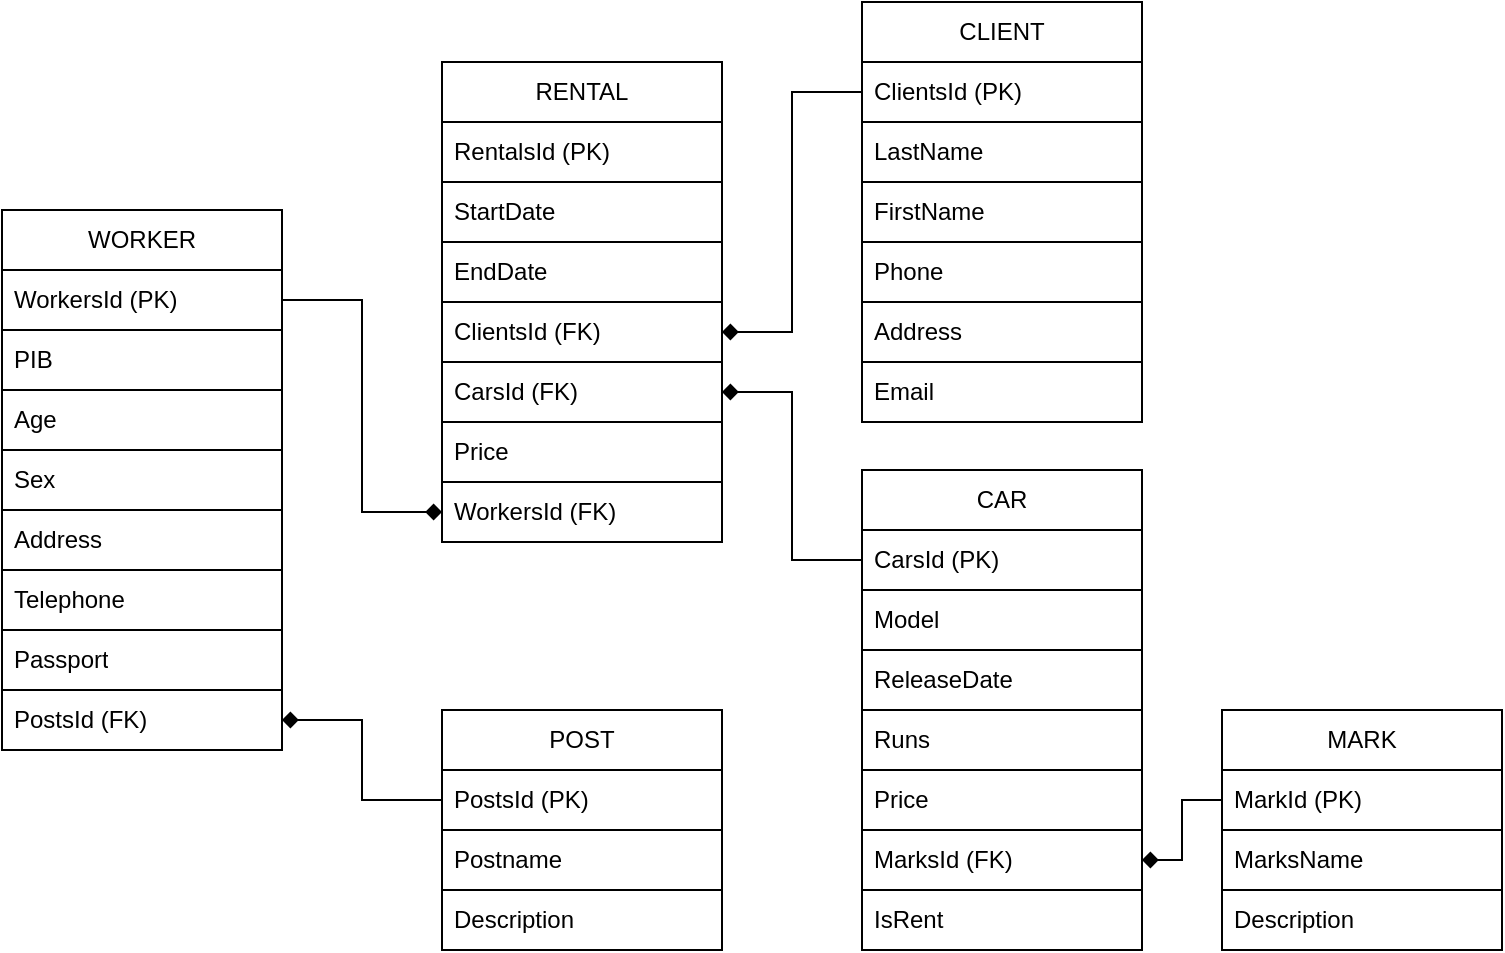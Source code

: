 <mxfile version="24.4.13" type="github">
  <diagram name="Page-1" id="KNaNhQRSMSQX3RC0-Ce5">
    <mxGraphModel dx="893" dy="487" grid="0" gridSize="10" guides="1" tooltips="1" connect="1" arrows="1" fold="1" page="1" pageScale="1" pageWidth="850" pageHeight="1100" math="0" shadow="0">
      <root>
        <mxCell id="0" />
        <mxCell id="1" parent="0" />
        <mxCell id="VzZXwqbzbKZ1KP2QfOk_-1" value="&lt;div&gt;WORKER&lt;/div&gt;" style="swimlane;fontStyle=0;childLayout=stackLayout;horizontal=1;startSize=30;horizontalStack=0;resizeParent=1;resizeParentMax=0;resizeLast=0;collapsible=1;marginBottom=0;whiteSpace=wrap;html=1;" vertex="1" parent="1">
          <mxGeometry x="40" y="243" width="140" height="270" as="geometry" />
        </mxCell>
        <mxCell id="VzZXwqbzbKZ1KP2QfOk_-2" value="&lt;div&gt;WorkersId (PK)&lt;br&gt;&lt;/div&gt;" style="text;strokeColor=default;fillColor=none;align=left;verticalAlign=middle;spacingLeft=4;spacingRight=4;overflow=hidden;points=[[0,0.5],[1,0.5]];portConstraint=eastwest;rotatable=0;whiteSpace=wrap;html=1;" vertex="1" parent="VzZXwqbzbKZ1KP2QfOk_-1">
          <mxGeometry y="30" width="140" height="30" as="geometry" />
        </mxCell>
        <mxCell id="VzZXwqbzbKZ1KP2QfOk_-3" value="PIB" style="text;strokeColor=default;fillColor=none;align=left;verticalAlign=middle;spacingLeft=4;spacingRight=4;overflow=hidden;points=[[0,0.5],[1,0.5]];portConstraint=eastwest;rotatable=0;whiteSpace=wrap;html=1;" vertex="1" parent="VzZXwqbzbKZ1KP2QfOk_-1">
          <mxGeometry y="60" width="140" height="30" as="geometry" />
        </mxCell>
        <mxCell id="VzZXwqbzbKZ1KP2QfOk_-4" value="&lt;div&gt;Age&lt;/div&gt;" style="text;strokeColor=default;fillColor=none;align=left;verticalAlign=middle;spacingLeft=4;spacingRight=4;overflow=hidden;points=[[0,0.5],[1,0.5]];portConstraint=eastwest;rotatable=0;whiteSpace=wrap;html=1;" vertex="1" parent="VzZXwqbzbKZ1KP2QfOk_-1">
          <mxGeometry y="90" width="140" height="30" as="geometry" />
        </mxCell>
        <mxCell id="VzZXwqbzbKZ1KP2QfOk_-6" value="Sex" style="text;strokeColor=default;fillColor=none;align=left;verticalAlign=middle;spacingLeft=4;spacingRight=4;overflow=hidden;points=[[0,0.5],[1,0.5]];portConstraint=eastwest;rotatable=0;whiteSpace=wrap;html=1;" vertex="1" parent="VzZXwqbzbKZ1KP2QfOk_-1">
          <mxGeometry y="120" width="140" height="30" as="geometry" />
        </mxCell>
        <mxCell id="VzZXwqbzbKZ1KP2QfOk_-7" value="&lt;div&gt;Address&lt;/div&gt;" style="text;strokeColor=default;fillColor=none;align=left;verticalAlign=middle;spacingLeft=4;spacingRight=4;overflow=hidden;points=[[0,0.5],[1,0.5]];portConstraint=eastwest;rotatable=0;whiteSpace=wrap;html=1;" vertex="1" parent="VzZXwqbzbKZ1KP2QfOk_-1">
          <mxGeometry y="150" width="140" height="30" as="geometry" />
        </mxCell>
        <mxCell id="VzZXwqbzbKZ1KP2QfOk_-8" value="Telephone" style="text;strokeColor=default;fillColor=none;align=left;verticalAlign=middle;spacingLeft=4;spacingRight=4;overflow=hidden;points=[[0,0.5],[1,0.5]];portConstraint=eastwest;rotatable=0;whiteSpace=wrap;html=1;" vertex="1" parent="VzZXwqbzbKZ1KP2QfOk_-1">
          <mxGeometry y="180" width="140" height="30" as="geometry" />
        </mxCell>
        <mxCell id="VzZXwqbzbKZ1KP2QfOk_-9" value="Passport" style="text;strokeColor=default;fillColor=none;align=left;verticalAlign=middle;spacingLeft=4;spacingRight=4;overflow=hidden;points=[[0,0.5],[1,0.5]];portConstraint=eastwest;rotatable=0;whiteSpace=wrap;html=1;" vertex="1" parent="VzZXwqbzbKZ1KP2QfOk_-1">
          <mxGeometry y="210" width="140" height="30" as="geometry" />
        </mxCell>
        <mxCell id="VzZXwqbzbKZ1KP2QfOk_-18" value="PostsId (FK)" style="text;strokeColor=default;fillColor=none;align=left;verticalAlign=middle;spacingLeft=4;spacingRight=4;overflow=hidden;points=[[0,0.5],[1,0.5]];portConstraint=eastwest;rotatable=0;whiteSpace=wrap;html=1;" vertex="1" parent="VzZXwqbzbKZ1KP2QfOk_-1">
          <mxGeometry y="240" width="140" height="30" as="geometry" />
        </mxCell>
        <mxCell id="VzZXwqbzbKZ1KP2QfOk_-19" value="POST" style="swimlane;fontStyle=0;childLayout=stackLayout;horizontal=1;startSize=30;horizontalStack=0;resizeParent=1;resizeParentMax=0;resizeLast=0;collapsible=1;marginBottom=0;whiteSpace=wrap;html=1;" vertex="1" parent="1">
          <mxGeometry x="260" y="493" width="140" height="120" as="geometry" />
        </mxCell>
        <mxCell id="VzZXwqbzbKZ1KP2QfOk_-20" value="PostsId (PK)" style="text;strokeColor=default;fillColor=none;align=left;verticalAlign=middle;spacingLeft=4;spacingRight=4;overflow=hidden;points=[[0,0.5],[1,0.5]];portConstraint=eastwest;rotatable=0;whiteSpace=wrap;html=1;" vertex="1" parent="VzZXwqbzbKZ1KP2QfOk_-19">
          <mxGeometry y="30" width="140" height="30" as="geometry" />
        </mxCell>
        <mxCell id="VzZXwqbzbKZ1KP2QfOk_-21" value="Postname" style="text;strokeColor=default;fillColor=none;align=left;verticalAlign=middle;spacingLeft=4;spacingRight=4;overflow=hidden;points=[[0,0.5],[1,0.5]];portConstraint=eastwest;rotatable=0;whiteSpace=wrap;html=1;" vertex="1" parent="VzZXwqbzbKZ1KP2QfOk_-19">
          <mxGeometry y="60" width="140" height="30" as="geometry" />
        </mxCell>
        <mxCell id="VzZXwqbzbKZ1KP2QfOk_-22" value="Description" style="text;strokeColor=default;fillColor=none;align=left;verticalAlign=middle;spacingLeft=4;spacingRight=4;overflow=hidden;points=[[0,0.5],[1,0.5]];portConstraint=eastwest;rotatable=0;whiteSpace=wrap;html=1;" vertex="1" parent="VzZXwqbzbKZ1KP2QfOk_-19">
          <mxGeometry y="90" width="140" height="30" as="geometry" />
        </mxCell>
        <mxCell id="VzZXwqbzbKZ1KP2QfOk_-28" style="edgeStyle=orthogonalEdgeStyle;rounded=0;orthogonalLoop=1;jettySize=auto;html=1;entryX=1;entryY=0.5;entryDx=0;entryDy=0;endArrow=diamond;endFill=1;exitX=0;exitY=0.5;exitDx=0;exitDy=0;" edge="1" parent="1" source="VzZXwqbzbKZ1KP2QfOk_-20" target="VzZXwqbzbKZ1KP2QfOk_-18">
          <mxGeometry relative="1" as="geometry" />
        </mxCell>
        <mxCell id="VzZXwqbzbKZ1KP2QfOk_-29" value="RENTAL" style="swimlane;fontStyle=0;childLayout=stackLayout;horizontal=1;startSize=30;horizontalStack=0;resizeParent=1;resizeParentMax=0;resizeLast=0;collapsible=1;marginBottom=0;whiteSpace=wrap;html=1;" vertex="1" parent="1">
          <mxGeometry x="260" y="169" width="140" height="240" as="geometry" />
        </mxCell>
        <mxCell id="VzZXwqbzbKZ1KP2QfOk_-30" value="RentalsId (PK)" style="text;strokeColor=default;fillColor=none;align=left;verticalAlign=middle;spacingLeft=4;spacingRight=4;overflow=hidden;points=[[0,0.5],[1,0.5]];portConstraint=eastwest;rotatable=0;whiteSpace=wrap;html=1;" vertex="1" parent="VzZXwqbzbKZ1KP2QfOk_-29">
          <mxGeometry y="30" width="140" height="30" as="geometry" />
        </mxCell>
        <mxCell id="VzZXwqbzbKZ1KP2QfOk_-31" value="StartDate" style="text;strokeColor=default;fillColor=none;align=left;verticalAlign=middle;spacingLeft=4;spacingRight=4;overflow=hidden;points=[[0,0.5],[1,0.5]];portConstraint=eastwest;rotatable=0;whiteSpace=wrap;html=1;" vertex="1" parent="VzZXwqbzbKZ1KP2QfOk_-29">
          <mxGeometry y="60" width="140" height="30" as="geometry" />
        </mxCell>
        <mxCell id="VzZXwqbzbKZ1KP2QfOk_-32" value="EndDate" style="text;strokeColor=default;fillColor=none;align=left;verticalAlign=middle;spacingLeft=4;spacingRight=4;overflow=hidden;points=[[0,0.5],[1,0.5]];portConstraint=eastwest;rotatable=0;whiteSpace=wrap;html=1;" vertex="1" parent="VzZXwqbzbKZ1KP2QfOk_-29">
          <mxGeometry y="90" width="140" height="30" as="geometry" />
        </mxCell>
        <mxCell id="VzZXwqbzbKZ1KP2QfOk_-33" value="&lt;div&gt;ClientsId (FK)&lt;br&gt;&lt;/div&gt;" style="text;strokeColor=default;fillColor=none;align=left;verticalAlign=middle;spacingLeft=4;spacingRight=4;overflow=hidden;points=[[0,0.5],[1,0.5]];portConstraint=eastwest;rotatable=0;whiteSpace=wrap;html=1;" vertex="1" parent="VzZXwqbzbKZ1KP2QfOk_-29">
          <mxGeometry y="120" width="140" height="30" as="geometry" />
        </mxCell>
        <mxCell id="VzZXwqbzbKZ1KP2QfOk_-34" value="CarsId (FK)" style="text;strokeColor=default;fillColor=none;align=left;verticalAlign=middle;spacingLeft=4;spacingRight=4;overflow=hidden;points=[[0,0.5],[1,0.5]];portConstraint=eastwest;rotatable=0;whiteSpace=wrap;html=1;" vertex="1" parent="VzZXwqbzbKZ1KP2QfOk_-29">
          <mxGeometry y="150" width="140" height="30" as="geometry" />
        </mxCell>
        <mxCell id="VzZXwqbzbKZ1KP2QfOk_-35" value="Price" style="text;strokeColor=default;fillColor=none;align=left;verticalAlign=middle;spacingLeft=4;spacingRight=4;overflow=hidden;points=[[0,0.5],[1,0.5]];portConstraint=eastwest;rotatable=0;whiteSpace=wrap;html=1;" vertex="1" parent="VzZXwqbzbKZ1KP2QfOk_-29">
          <mxGeometry y="180" width="140" height="30" as="geometry" />
        </mxCell>
        <mxCell id="VzZXwqbzbKZ1KP2QfOk_-36" value="WorkersId (FK)" style="text;strokeColor=default;fillColor=none;align=left;verticalAlign=middle;spacingLeft=4;spacingRight=4;overflow=hidden;points=[[0,0.5],[1,0.5]];portConstraint=eastwest;rotatable=0;whiteSpace=wrap;html=1;" vertex="1" parent="VzZXwqbzbKZ1KP2QfOk_-29">
          <mxGeometry y="210" width="140" height="30" as="geometry" />
        </mxCell>
        <mxCell id="VzZXwqbzbKZ1KP2QfOk_-38" style="edgeStyle=orthogonalEdgeStyle;rounded=0;orthogonalLoop=1;jettySize=auto;html=1;entryX=0;entryY=0.5;entryDx=0;entryDy=0;endArrow=diamond;endFill=1;" edge="1" parent="1" source="VzZXwqbzbKZ1KP2QfOk_-2" target="VzZXwqbzbKZ1KP2QfOk_-36">
          <mxGeometry relative="1" as="geometry" />
        </mxCell>
        <mxCell id="VzZXwqbzbKZ1KP2QfOk_-47" value="CAR" style="swimlane;fontStyle=0;childLayout=stackLayout;horizontal=1;startSize=30;horizontalStack=0;resizeParent=1;resizeParentMax=0;resizeLast=0;collapsible=1;marginBottom=0;whiteSpace=wrap;html=1;" vertex="1" parent="1">
          <mxGeometry x="470" y="373" width="140" height="240" as="geometry" />
        </mxCell>
        <mxCell id="VzZXwqbzbKZ1KP2QfOk_-48" value="CarsId (PK)" style="text;strokeColor=default;fillColor=none;align=left;verticalAlign=middle;spacingLeft=4;spacingRight=4;overflow=hidden;points=[[0,0.5],[1,0.5]];portConstraint=eastwest;rotatable=0;whiteSpace=wrap;html=1;" vertex="1" parent="VzZXwqbzbKZ1KP2QfOk_-47">
          <mxGeometry y="30" width="140" height="30" as="geometry" />
        </mxCell>
        <mxCell id="VzZXwqbzbKZ1KP2QfOk_-49" value="Model" style="text;strokeColor=default;fillColor=none;align=left;verticalAlign=middle;spacingLeft=4;spacingRight=4;overflow=hidden;points=[[0,0.5],[1,0.5]];portConstraint=eastwest;rotatable=0;whiteSpace=wrap;html=1;" vertex="1" parent="VzZXwqbzbKZ1KP2QfOk_-47">
          <mxGeometry y="60" width="140" height="30" as="geometry" />
        </mxCell>
        <mxCell id="VzZXwqbzbKZ1KP2QfOk_-50" value="ReleaseDate" style="text;strokeColor=default;fillColor=none;align=left;verticalAlign=middle;spacingLeft=4;spacingRight=4;overflow=hidden;points=[[0,0.5],[1,0.5]];portConstraint=eastwest;rotatable=0;whiteSpace=wrap;html=1;" vertex="1" parent="VzZXwqbzbKZ1KP2QfOk_-47">
          <mxGeometry y="90" width="140" height="30" as="geometry" />
        </mxCell>
        <mxCell id="VzZXwqbzbKZ1KP2QfOk_-51" value="Runs" style="text;strokeColor=default;fillColor=none;align=left;verticalAlign=middle;spacingLeft=4;spacingRight=4;overflow=hidden;points=[[0,0.5],[1,0.5]];portConstraint=eastwest;rotatable=0;whiteSpace=wrap;html=1;" vertex="1" parent="VzZXwqbzbKZ1KP2QfOk_-47">
          <mxGeometry y="120" width="140" height="30" as="geometry" />
        </mxCell>
        <mxCell id="VzZXwqbzbKZ1KP2QfOk_-52" value="Price" style="text;strokeColor=default;fillColor=none;align=left;verticalAlign=middle;spacingLeft=4;spacingRight=4;overflow=hidden;points=[[0,0.5],[1,0.5]];portConstraint=eastwest;rotatable=0;whiteSpace=wrap;html=1;" vertex="1" parent="VzZXwqbzbKZ1KP2QfOk_-47">
          <mxGeometry y="150" width="140" height="30" as="geometry" />
        </mxCell>
        <mxCell id="VzZXwqbzbKZ1KP2QfOk_-53" value="MarksId (FK)" style="text;strokeColor=default;fillColor=none;align=left;verticalAlign=middle;spacingLeft=4;spacingRight=4;overflow=hidden;points=[[0,0.5],[1,0.5]];portConstraint=eastwest;rotatable=0;whiteSpace=wrap;html=1;" vertex="1" parent="VzZXwqbzbKZ1KP2QfOk_-47">
          <mxGeometry y="180" width="140" height="30" as="geometry" />
        </mxCell>
        <mxCell id="VzZXwqbzbKZ1KP2QfOk_-54" value="IsRent" style="text;strokeColor=default;fillColor=none;align=left;verticalAlign=middle;spacingLeft=4;spacingRight=4;overflow=hidden;points=[[0,0.5],[1,0.5]];portConstraint=eastwest;rotatable=0;whiteSpace=wrap;html=1;" vertex="1" parent="VzZXwqbzbKZ1KP2QfOk_-47">
          <mxGeometry y="210" width="140" height="30" as="geometry" />
        </mxCell>
        <mxCell id="VzZXwqbzbKZ1KP2QfOk_-56" value="CLIENT" style="swimlane;fontStyle=0;childLayout=stackLayout;horizontal=1;startSize=30;horizontalStack=0;resizeParent=1;resizeParentMax=0;resizeLast=0;collapsible=1;marginBottom=0;whiteSpace=wrap;html=1;" vertex="1" parent="1">
          <mxGeometry x="470" y="139" width="140" height="210" as="geometry" />
        </mxCell>
        <mxCell id="VzZXwqbzbKZ1KP2QfOk_-57" value="ClientsId (PK)" style="text;strokeColor=default;fillColor=none;align=left;verticalAlign=middle;spacingLeft=4;spacingRight=4;overflow=hidden;points=[[0,0.5],[1,0.5]];portConstraint=eastwest;rotatable=0;whiteSpace=wrap;html=1;" vertex="1" parent="VzZXwqbzbKZ1KP2QfOk_-56">
          <mxGeometry y="30" width="140" height="30" as="geometry" />
        </mxCell>
        <mxCell id="VzZXwqbzbKZ1KP2QfOk_-58" value="LastName" style="text;strokeColor=default;fillColor=none;align=left;verticalAlign=middle;spacingLeft=4;spacingRight=4;overflow=hidden;points=[[0,0.5],[1,0.5]];portConstraint=eastwest;rotatable=0;whiteSpace=wrap;html=1;" vertex="1" parent="VzZXwqbzbKZ1KP2QfOk_-56">
          <mxGeometry y="60" width="140" height="30" as="geometry" />
        </mxCell>
        <mxCell id="VzZXwqbzbKZ1KP2QfOk_-59" value="FirstName" style="text;strokeColor=default;fillColor=none;align=left;verticalAlign=middle;spacingLeft=4;spacingRight=4;overflow=hidden;points=[[0,0.5],[1,0.5]];portConstraint=eastwest;rotatable=0;whiteSpace=wrap;html=1;" vertex="1" parent="VzZXwqbzbKZ1KP2QfOk_-56">
          <mxGeometry y="90" width="140" height="30" as="geometry" />
        </mxCell>
        <mxCell id="VzZXwqbzbKZ1KP2QfOk_-60" value="Phone" style="text;strokeColor=default;fillColor=none;align=left;verticalAlign=middle;spacingLeft=4;spacingRight=4;overflow=hidden;points=[[0,0.5],[1,0.5]];portConstraint=eastwest;rotatable=0;whiteSpace=wrap;html=1;" vertex="1" parent="VzZXwqbzbKZ1KP2QfOk_-56">
          <mxGeometry y="120" width="140" height="30" as="geometry" />
        </mxCell>
        <mxCell id="VzZXwqbzbKZ1KP2QfOk_-61" value="Address" style="text;strokeColor=default;fillColor=none;align=left;verticalAlign=middle;spacingLeft=4;spacingRight=4;overflow=hidden;points=[[0,0.5],[1,0.5]];portConstraint=eastwest;rotatable=0;whiteSpace=wrap;html=1;" vertex="1" parent="VzZXwqbzbKZ1KP2QfOk_-56">
          <mxGeometry y="150" width="140" height="30" as="geometry" />
        </mxCell>
        <mxCell id="VzZXwqbzbKZ1KP2QfOk_-62" value="Email" style="text;strokeColor=default;fillColor=none;align=left;verticalAlign=middle;spacingLeft=4;spacingRight=4;overflow=hidden;points=[[0,0.5],[1,0.5]];portConstraint=eastwest;rotatable=0;whiteSpace=wrap;html=1;" vertex="1" parent="VzZXwqbzbKZ1KP2QfOk_-56">
          <mxGeometry y="180" width="140" height="30" as="geometry" />
        </mxCell>
        <mxCell id="VzZXwqbzbKZ1KP2QfOk_-65" style="edgeStyle=orthogonalEdgeStyle;rounded=0;orthogonalLoop=1;jettySize=auto;html=1;entryX=1;entryY=0.5;entryDx=0;entryDy=0;endArrow=diamond;endFill=1;" edge="1" parent="1" source="VzZXwqbzbKZ1KP2QfOk_-57" target="VzZXwqbzbKZ1KP2QfOk_-33">
          <mxGeometry relative="1" as="geometry" />
        </mxCell>
        <mxCell id="VzZXwqbzbKZ1KP2QfOk_-66" style="edgeStyle=orthogonalEdgeStyle;rounded=0;orthogonalLoop=1;jettySize=auto;html=1;entryX=1;entryY=0.5;entryDx=0;entryDy=0;endArrow=diamond;endFill=1;" edge="1" parent="1" source="VzZXwqbzbKZ1KP2QfOk_-48" target="VzZXwqbzbKZ1KP2QfOk_-34">
          <mxGeometry relative="1" as="geometry" />
        </mxCell>
        <mxCell id="VzZXwqbzbKZ1KP2QfOk_-67" value="MARK" style="swimlane;fontStyle=0;childLayout=stackLayout;horizontal=1;startSize=30;horizontalStack=0;resizeParent=1;resizeParentMax=0;resizeLast=0;collapsible=1;marginBottom=0;whiteSpace=wrap;html=1;" vertex="1" parent="1">
          <mxGeometry x="650" y="493" width="140" height="120" as="geometry" />
        </mxCell>
        <mxCell id="VzZXwqbzbKZ1KP2QfOk_-68" value="&lt;div&gt;MarkId (PK)&lt;/div&gt;" style="text;strokeColor=default;fillColor=none;align=left;verticalAlign=middle;spacingLeft=4;spacingRight=4;overflow=hidden;points=[[0,0.5],[1,0.5]];portConstraint=eastwest;rotatable=0;whiteSpace=wrap;html=1;" vertex="1" parent="VzZXwqbzbKZ1KP2QfOk_-67">
          <mxGeometry y="30" width="140" height="30" as="geometry" />
        </mxCell>
        <mxCell id="VzZXwqbzbKZ1KP2QfOk_-69" value="MarksName" style="text;strokeColor=default;fillColor=none;align=left;verticalAlign=middle;spacingLeft=4;spacingRight=4;overflow=hidden;points=[[0,0.5],[1,0.5]];portConstraint=eastwest;rotatable=0;whiteSpace=wrap;html=1;" vertex="1" parent="VzZXwqbzbKZ1KP2QfOk_-67">
          <mxGeometry y="60" width="140" height="30" as="geometry" />
        </mxCell>
        <mxCell id="VzZXwqbzbKZ1KP2QfOk_-70" value="Description" style="text;strokeColor=default;fillColor=none;align=left;verticalAlign=middle;spacingLeft=4;spacingRight=4;overflow=hidden;points=[[0,0.5],[1,0.5]];portConstraint=eastwest;rotatable=0;whiteSpace=wrap;html=1;" vertex="1" parent="VzZXwqbzbKZ1KP2QfOk_-67">
          <mxGeometry y="90" width="140" height="30" as="geometry" />
        </mxCell>
        <mxCell id="VzZXwqbzbKZ1KP2QfOk_-75" style="edgeStyle=orthogonalEdgeStyle;rounded=0;orthogonalLoop=1;jettySize=auto;html=1;entryX=1;entryY=0.5;entryDx=0;entryDy=0;endArrow=diamond;endFill=1;" edge="1" parent="1" source="VzZXwqbzbKZ1KP2QfOk_-68" target="VzZXwqbzbKZ1KP2QfOk_-53">
          <mxGeometry relative="1" as="geometry" />
        </mxCell>
      </root>
    </mxGraphModel>
  </diagram>
</mxfile>
